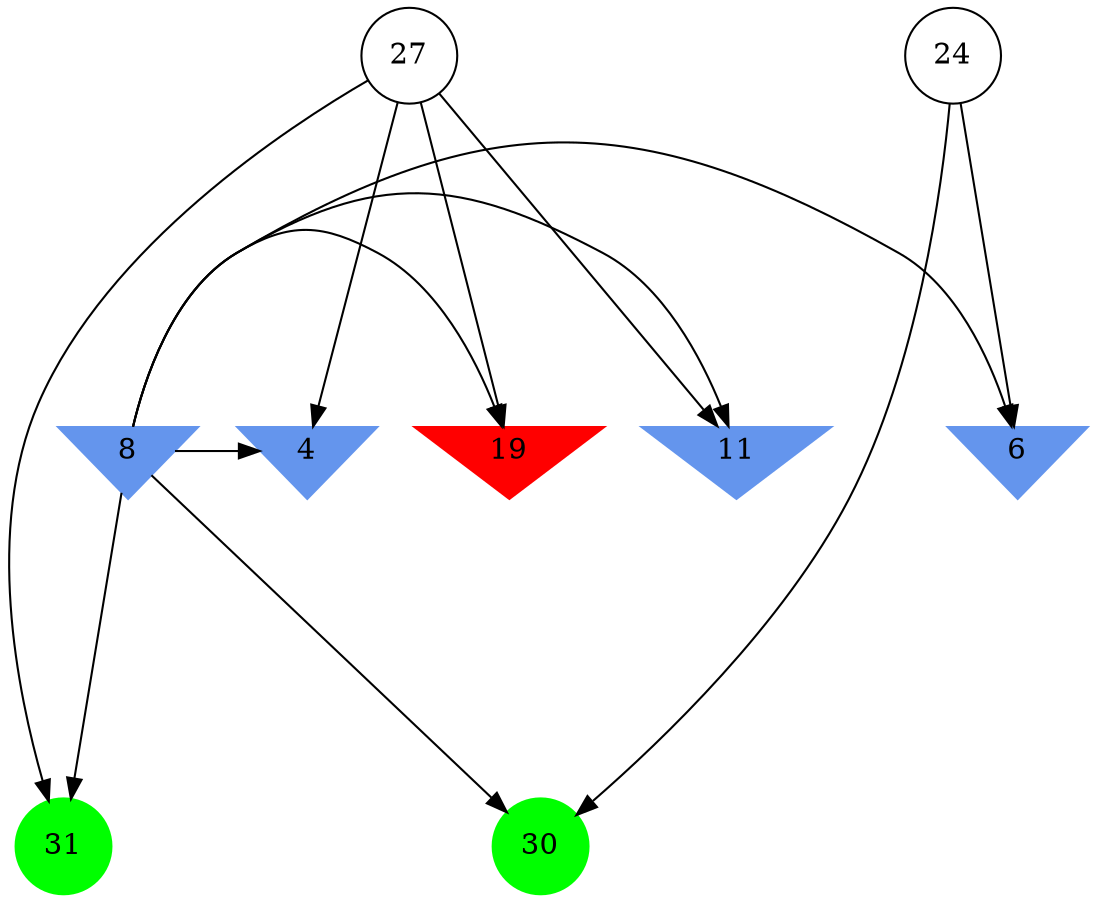 digraph brain {
	ranksep=2.0;
	4 [shape=invtriangle,style=filled,color=cornflowerblue];
	6 [shape=invtriangle,style=filled,color=cornflowerblue];
	8 [shape=invtriangle,style=filled,color=cornflowerblue];
	11 [shape=invtriangle,style=filled,color=cornflowerblue];
	19 [shape=invtriangle,style=filled,color=red];
	24 [shape=circle,color=black];
	27 [shape=circle,color=black];
	30 [shape=circle,style=filled,color=green];
	31 [shape=circle,style=filled,color=green];
	27	->	4;
	27	->	11;
	27	->	19;
	27	->	31;
	8	->	4;
	8	->	11;
	8	->	19;
	8	->	31;
	24	->	30;
	24	->	6;
	8	->	30;
	8	->	6;
	{ rank=same; 4; 6; 8; 11; 19; }
	{ rank=same; 24; 27; }
	{ rank=same; 30; 31; }
}
